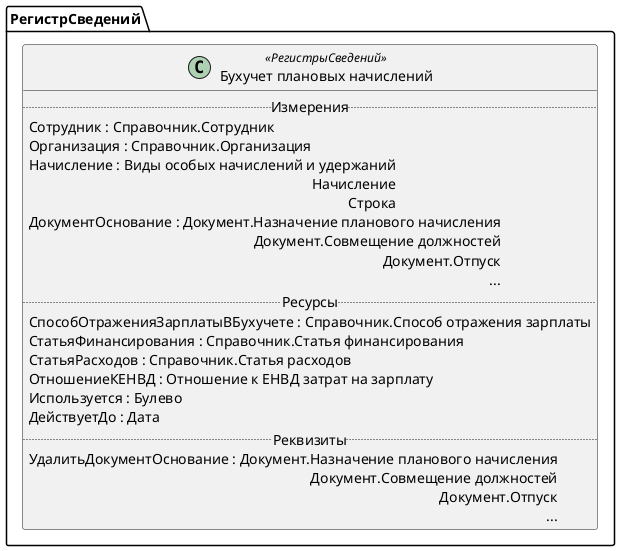 ﻿@startuml БухучетПлановыхНачислений
'!include templates.wsd
'..\include templates.wsd
class РегистрСведений.БухучетПлановыхНачислений as "Бухучет плановых начислений" <<РегистрыСведений>>
{
..Измерения..
Сотрудник : Справочник.Сотрудник
Организация : Справочник.Организация
Начисление : Виды особых начислений и удержаний\rНачисление\rСтрока
ДокументОснование : Документ.Назначение планового начисления\rДокумент.Совмещение должностей\rДокумент.Отпуск\r...
..Ресурсы..
СпособОтраженияЗарплатыВБухучете : Справочник.Способ отражения зарплаты
СтатьяФинансирования : Справочник.Статья финансирования
СтатьяРасходов : Справочник.Статья расходов
ОтношениеКЕНВД : Отношение к ЕНВД затрат на зарплату
Используется : Булево
ДействуетДо : Дата
..Реквизиты..
УдалитьДокументОснование : Документ.Назначение планового начисления\rДокумент.Совмещение должностей\rДокумент.Отпуск\r...
}
@enduml
